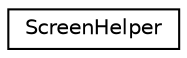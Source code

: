 digraph "类继承关系图"
{
  edge [fontname="Helvetica",fontsize="10",labelfontname="Helvetica",labelfontsize="10"];
  node [fontname="Helvetica",fontsize="10",shape=record];
  rankdir="LR";
  Node0 [label="ScreenHelper",height=0.2,width=0.4,color="black", fillcolor="white", style="filled",URL="$class_screen_helper.html"];
}
